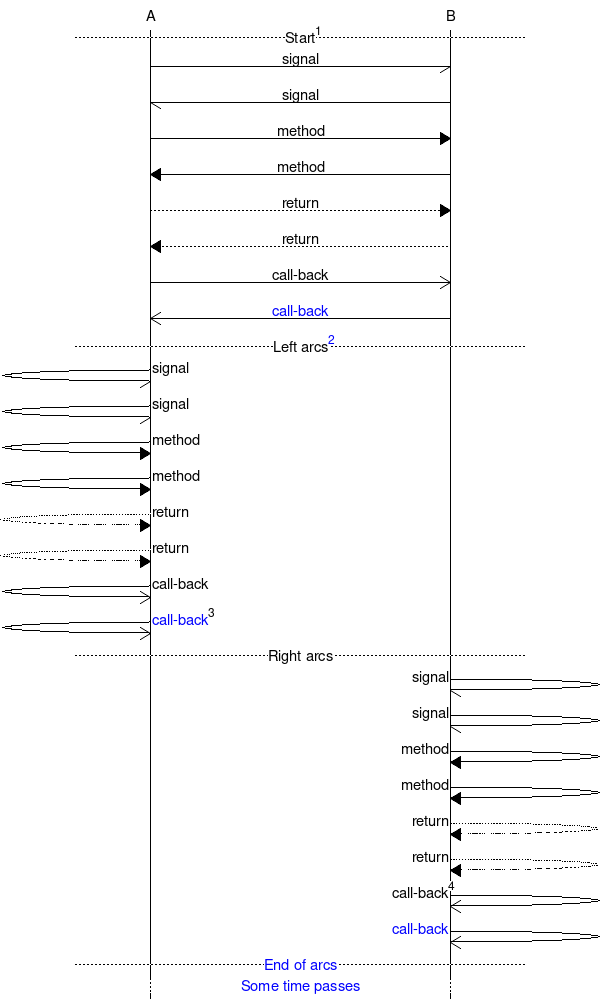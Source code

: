 # testinput2.msc : Sample msc input file with URLs
#
# This file is PUBLIC DOMAIN and may be freely reproduced,  distributed,
# transmitted, used, modified, built upon, or otherwise exploited by
# anyone for any purpose, commercial or non-commercial, and in any way,
# including by methods that have not yet been invented or conceived.
#
# This file is provided "AS IS" WITHOUT WARRANTY OF ANY KIND, EITHER
# EXPRESSED OR IMPLIED, INCLUDING, BUT NOT LIMITED TO, THE IMPLIED
# WARRANTIES OF MERCHANTABILITY AND FITNESS FOR A PARTICULAR PURPOSE.
#

msc {

A,B;

--- [label="Start", ID="1"];

A->B [label="signal"];
A<-B [label="signal"];


A=>B [label="method"];
A<=B [label="method"];

A>>B [label="return"];
A<<B [label="return"];

A=>>B [label="call-back"];
A<<=B [label="call-back", URL="www.google.com"];

--- [label="Left arcs", ID="2", IDURL="www.google.co.uk"];

A->A [label="signal"];
A<-A [label="signal"];


A=>A [label="method"];
A<=A [label="method"];

A>>A [label="return"];
A<<A [label="return"];

A=>>A [label="call-back"];
A<<=A [label="call-back", URL="www.google.com", ID="3"];

--- [label="Right arcs"];

B->B [label="signal"];
B<-B [label="signal"];


B=>B [label="method"];
B<=B [label="method"];

B>>B [label="return"];
B<<B [label="return"];

B=>>B [label="call-back", ID="4"];
B<<=B [label="call-back", URL="www.google.com"];

--- [label="End of arcs", URL="www.google.com"];


... [label="Some time passes", URL="www.google.com"];
}
